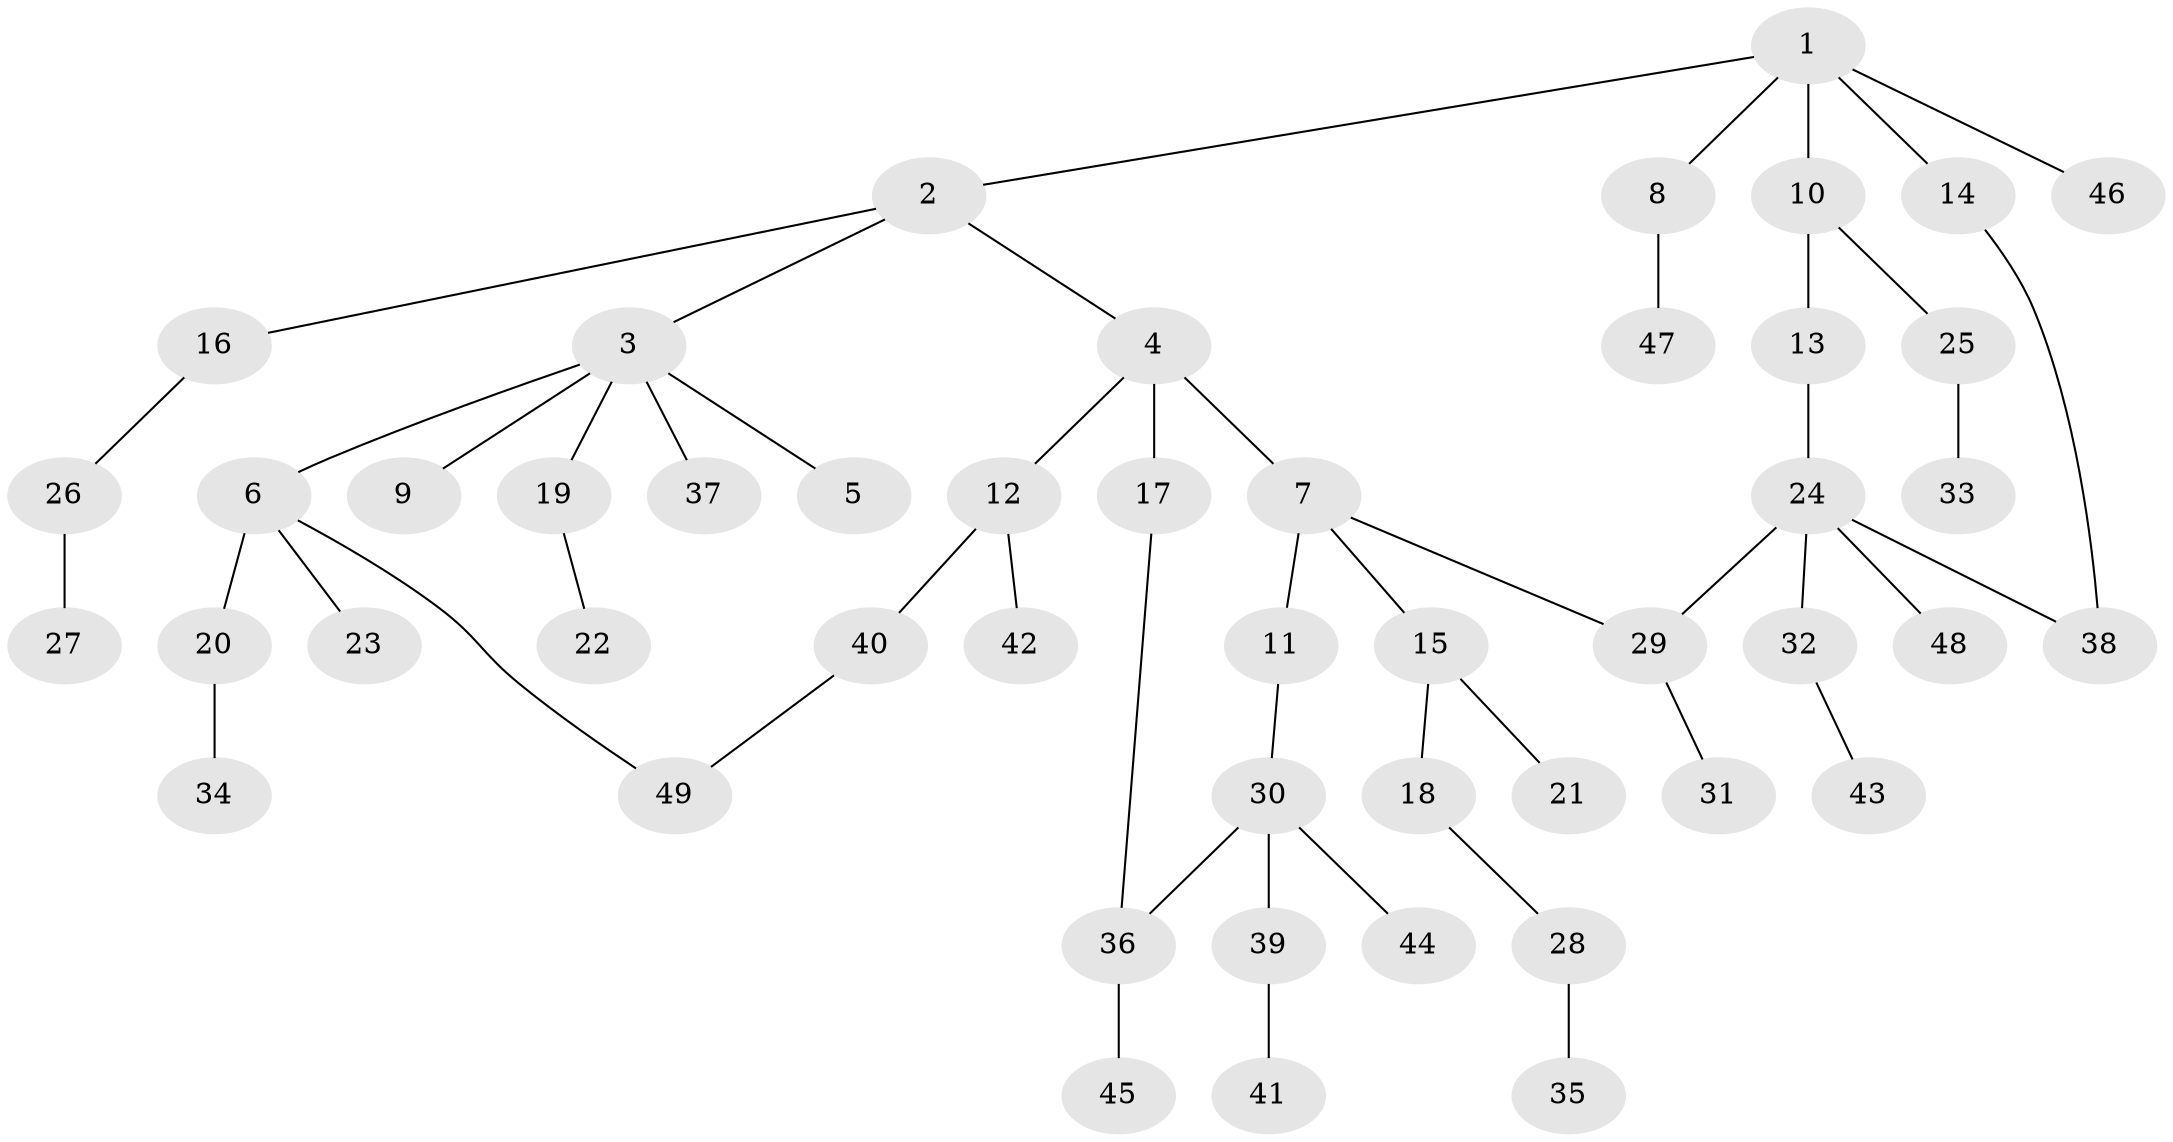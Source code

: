 // original degree distribution, {6: 0.020618556701030927, 9: 0.010309278350515464, 7: 0.010309278350515464, 1: 0.4639175257731959, 2: 0.29896907216494845, 5: 0.041237113402061855, 4: 0.041237113402061855, 3: 0.1134020618556701}
// Generated by graph-tools (version 1.1) at 2025/49/03/04/25 22:49:12]
// undirected, 49 vertices, 52 edges
graph export_dot {
  node [color=gray90,style=filled];
  1;
  2;
  3;
  4;
  5;
  6;
  7;
  8;
  9;
  10;
  11;
  12;
  13;
  14;
  15;
  16;
  17;
  18;
  19;
  20;
  21;
  22;
  23;
  24;
  25;
  26;
  27;
  28;
  29;
  30;
  31;
  32;
  33;
  34;
  35;
  36;
  37;
  38;
  39;
  40;
  41;
  42;
  43;
  44;
  45;
  46;
  47;
  48;
  49;
  1 -- 2 [weight=1.0];
  1 -- 8 [weight=1.0];
  1 -- 10 [weight=1.0];
  1 -- 14 [weight=1.0];
  1 -- 46 [weight=1.0];
  2 -- 3 [weight=1.0];
  2 -- 4 [weight=1.0];
  2 -- 16 [weight=1.0];
  3 -- 5 [weight=1.0];
  3 -- 6 [weight=1.0];
  3 -- 9 [weight=1.0];
  3 -- 19 [weight=1.0];
  3 -- 37 [weight=1.0];
  4 -- 7 [weight=1.0];
  4 -- 12 [weight=1.0];
  4 -- 17 [weight=3.0];
  6 -- 20 [weight=1.0];
  6 -- 23 [weight=1.0];
  6 -- 49 [weight=1.0];
  7 -- 11 [weight=2.0];
  7 -- 15 [weight=1.0];
  7 -- 29 [weight=1.0];
  8 -- 47 [weight=1.0];
  10 -- 13 [weight=1.0];
  10 -- 25 [weight=1.0];
  11 -- 30 [weight=1.0];
  12 -- 40 [weight=2.0];
  12 -- 42 [weight=1.0];
  13 -- 24 [weight=1.0];
  14 -- 38 [weight=1.0];
  15 -- 18 [weight=1.0];
  15 -- 21 [weight=1.0];
  16 -- 26 [weight=1.0];
  17 -- 36 [weight=1.0];
  18 -- 28 [weight=1.0];
  19 -- 22 [weight=1.0];
  20 -- 34 [weight=1.0];
  24 -- 29 [weight=1.0];
  24 -- 32 [weight=1.0];
  24 -- 38 [weight=1.0];
  24 -- 48 [weight=1.0];
  25 -- 33 [weight=1.0];
  26 -- 27 [weight=1.0];
  28 -- 35 [weight=1.0];
  29 -- 31 [weight=1.0];
  30 -- 36 [weight=1.0];
  30 -- 39 [weight=1.0];
  30 -- 44 [weight=1.0];
  32 -- 43 [weight=1.0];
  36 -- 45 [weight=1.0];
  39 -- 41 [weight=1.0];
  40 -- 49 [weight=1.0];
}

